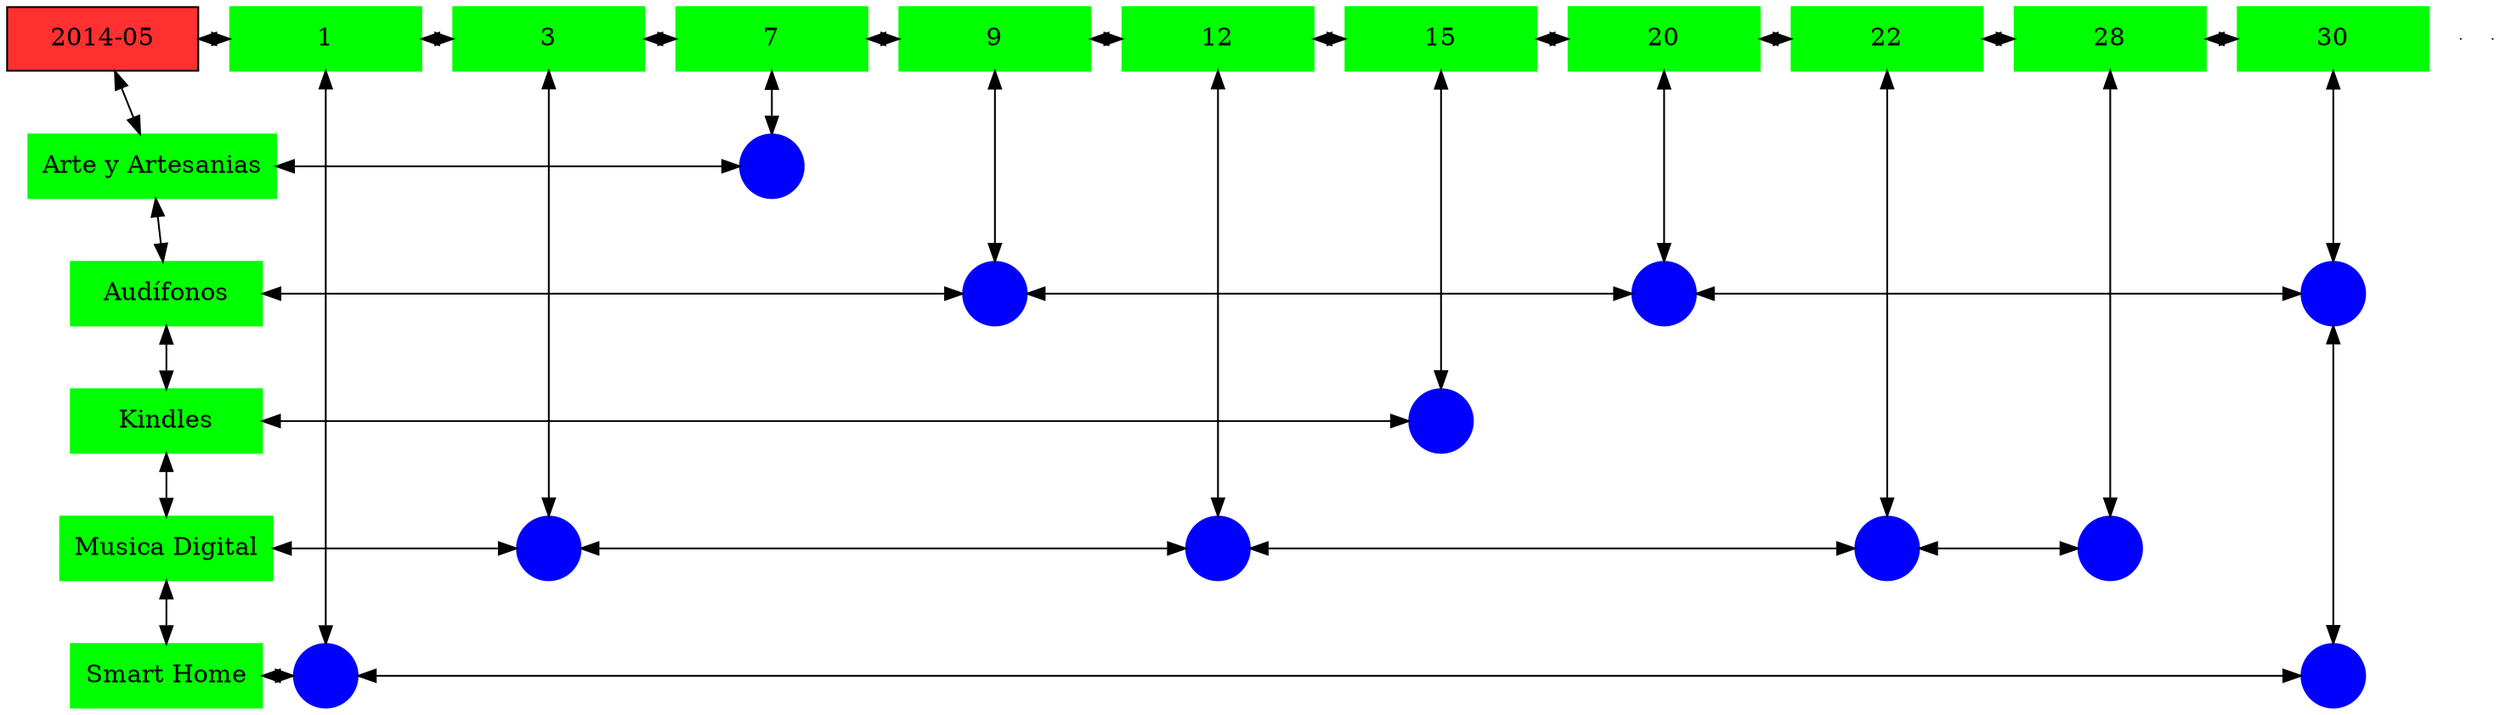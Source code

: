digraph G{
node[shape="box"];
nodeMt[ label = "2014-05", width = 1.5, style = filled, fillcolor = firebrick1, group = 1 ];
e0[ shape = point, width = 0 ];
e1[ shape = point, width = 0 ];
node0xc00200ef50[label="1",color=green,style =filled,width = 1.5 group=1];
nodeMt->node0xc00200ef50[dir="both"];
{rank=same;nodeMt;node0xc00200ef50;}
node0xc001fce2d0[label="3",color=green,style =filled,width = 1.5 group=3];
node0xc00200ef50->node0xc001fce2d0[dir="both"];
{rank=same;node0xc00200ef50;node0xc001fce2d0;}
node0xc0022aa410[label="7",color=green,style =filled,width = 1.5 group=7];
node0xc001fce2d0->node0xc0022aa410[dir="both"];
{rank=same;node0xc001fce2d0;node0xc0022aa410;}
node0xc002222500[label="9",color=green,style =filled,width = 1.5 group=9];
node0xc0022aa410->node0xc002222500[dir="both"];
{rank=same;node0xc0022aa410;node0xc002222500;}
node0xc001e55040[label="12",color=green,style =filled,width = 1.5 group=12];
node0xc002222500->node0xc001e55040[dir="both"];
{rank=same;node0xc002222500;node0xc001e55040;}
node0xc002295ae0[label="15",color=green,style =filled,width = 1.5 group=15];
node0xc001e55040->node0xc002295ae0[dir="both"];
{rank=same;node0xc001e55040;node0xc002295ae0;}
node0xc0021cbe50[label="20",color=green,style =filled,width = 1.5 group=20];
node0xc002295ae0->node0xc0021cbe50[dir="both"];
{rank=same;node0xc002295ae0;node0xc0021cbe50;}
node0xc0020029b0[label="22",color=green,style =filled,width = 1.5 group=22];
node0xc0021cbe50->node0xc0020029b0[dir="both"];
{rank=same;node0xc0021cbe50;node0xc0020029b0;}
node0xc00202f590[label="28",color=green,style =filled,width = 1.5 group=28];
node0xc0020029b0->node0xc00202f590[dir="both"];
{rank=same;node0xc0020029b0;node0xc00202f590;}
node0xc00208ba90[label="30",color=green,style =filled,width = 1.5 group=30];
node0xc00202f590->node0xc00208ba90[dir="both"];
{rank=same;node0xc00202f590;node0xc00208ba90;}
node0xc0022aa3c0[label="Arte y Artesanias",color=green,style =filled width = 1.5 group=1];
node0xc002299800[label="",color=blue,style =filled, width = 0.5 group=7 shape=circle];
node0xc0022aa3c0->node0xc002299800[dir="both"];
{rank=same;node0xc0022aa3c0;node0xc002299800;}
node0xc00208ba40[label="Audífonos",color=green,style =filled width = 1.5 group=1];
node0xc002219680[label="",color=blue,style =filled, width = 0.5 group=9 shape=circle];
node0xc00208ba40->node0xc002219680[dir="both"];
{rank=same;node0xc00208ba40;node0xc002219680;}
node0xc0021d6380[label="",color=blue,style =filled, width = 0.5 group=20 shape=circle];
node0xc002219680->node0xc0021d6380[dir="both"];
{rank=same;node0xc0021d6380;node0xc002219680;}
node0xc00208d280[label="",color=blue,style =filled, width = 0.5 group=30 shape=circle];
node0xc0021d6380->node0xc00208d280[dir="both"];
{rank=same;node0xc00208d280;node0xc0021d6380;}
node0xc002295a90[label="Kindles",color=green,style =filled width = 1.5 group=1];
node0xc002299100[label="",color=blue,style =filled, width = 0.5 group=15 shape=circle];
node0xc002295a90->node0xc002299100[dir="both"];
{rank=same;node0xc002295a90;node0xc002299100;}
node0xc001e54ff0[label="Musica Digital",color=green,style =filled width = 1.5 group=1];
node0xc001fc6c80[label="",color=blue,style =filled, width = 0.5 group=3 shape=circle];
node0xc001e54ff0->node0xc001fc6c80[dir="both"];
{rank=same;node0xc001e54ff0;node0xc001fc6c80;}
node0xc001e45d00[label="",color=blue,style =filled, width = 0.5 group=12 shape=circle];
node0xc001fc6c80->node0xc001e45d00[dir="both"];
{rank=same;node0xc001e45d00;node0xc001fc6c80;}
node0xc001ff9680[label="",color=blue,style =filled, width = 0.5 group=22 shape=circle];
node0xc001e45d00->node0xc001ff9680[dir="both"];
{rank=same;node0xc001ff9680;node0xc001e45d00;}
node0xc002038700[label="",color=blue,style =filled, width = 0.5 group=28 shape=circle];
node0xc001ff9680->node0xc002038700[dir="both"];
{rank=same;node0xc002038700;node0xc001ff9680;}
node0xc00200ef00[label="Smart Home",color=green,style =filled width = 1.5 group=1];
node0xc00200d200[label="",color=blue,style =filled, width = 0.5 group=1 shape=circle];
node0xc00200ef00->node0xc00200d200[dir="both"];
{rank=same;node0xc00200ef00;node0xc00200d200;}
node0xc0021c3300[label="",color=blue,style =filled, width = 0.5 group=30 shape=circle];
node0xc00200d200->node0xc0021c3300[dir="both"];
{rank=same;node0xc0021c3300;node0xc00200d200;}
node0xc00200ef50->node0xc00200d200[dir="both"];
node0xc001fce2d0->node0xc001fc6c80[dir="both"];
node0xc0022aa410->node0xc002299800[dir="both"];
node0xc002222500->node0xc002219680[dir="both"];
node0xc001e55040->node0xc001e45d00[dir="both"];
node0xc002295ae0->node0xc002299100[dir="both"];
node0xc0021cbe50->node0xc0021d6380[dir="both"];
node0xc0020029b0->node0xc001ff9680[dir="both"];
node0xc00202f590->node0xc002038700[dir="both"];
node0xc00208ba90->node0xc00208d280[dir="both"];
node0xc00208d280->node0xc0021c3300[dir="both"];
nodeMt->node0xc0022aa3c0[dir="both"];
node0xc0022aa3c0->node0xc00208ba40[dir="both"];
node0xc00208ba40->node0xc002295a90[dir="both"];
node0xc002295a90->node0xc001e54ff0[dir="both"];
node0xc001e54ff0->node0xc00200ef00[dir="both"];
}
